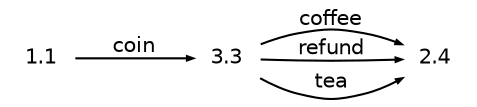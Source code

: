 digraph g
{
   graph [rankdir=LR];
   edge [arrowsize=0.3,fontsize=10,fontname=Helvetica];
   node [shape=plaintext,width=.3,height=.2,fontsize=10,fontname=Helvetica];
   1.1->3.3 [label="coin"];
   3.3->2.4 [label="coffee"];
   3.3->2.4 [label="refund"];
   3.3->2.4 [label="tea"];
}
